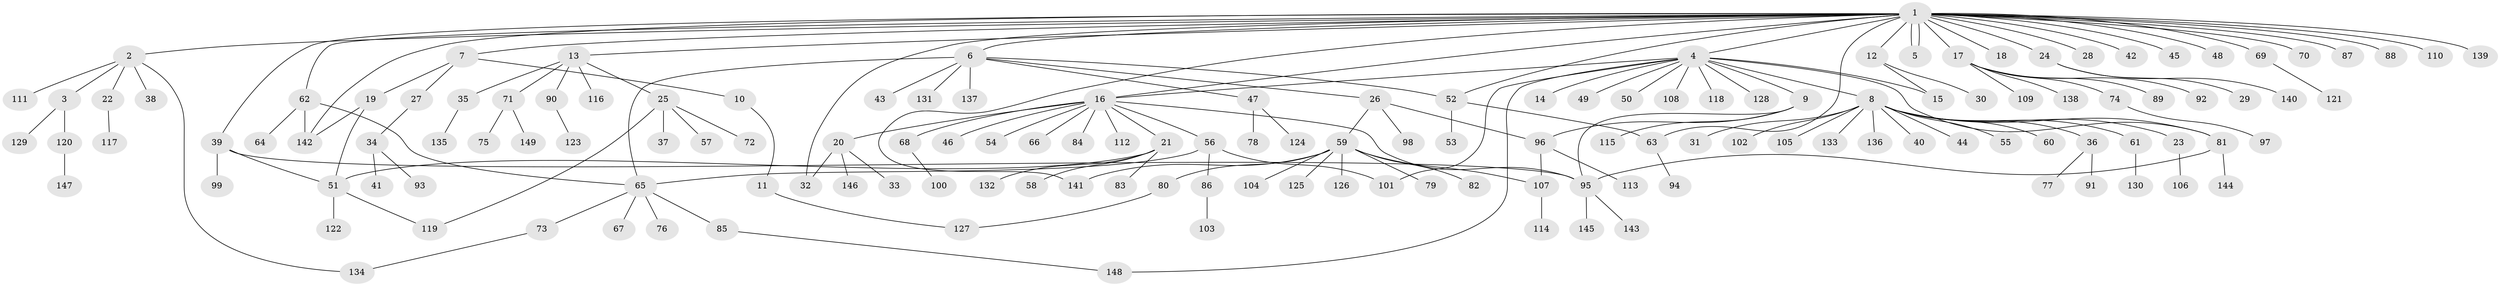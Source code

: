 // coarse degree distribution, {27: 0.011111111111111112, 5: 0.05555555555555555, 2: 0.2222222222222222, 13: 0.022222222222222223, 1: 0.5222222222222223, 7: 0.011111111111111112, 4: 0.05555555555555555, 3: 0.08888888888888889, 8: 0.011111111111111112}
// Generated by graph-tools (version 1.1) at 2025/50/03/04/25 22:50:32]
// undirected, 149 vertices, 172 edges
graph export_dot {
  node [color=gray90,style=filled];
  1;
  2;
  3;
  4;
  5;
  6;
  7;
  8;
  9;
  10;
  11;
  12;
  13;
  14;
  15;
  16;
  17;
  18;
  19;
  20;
  21;
  22;
  23;
  24;
  25;
  26;
  27;
  28;
  29;
  30;
  31;
  32;
  33;
  34;
  35;
  36;
  37;
  38;
  39;
  40;
  41;
  42;
  43;
  44;
  45;
  46;
  47;
  48;
  49;
  50;
  51;
  52;
  53;
  54;
  55;
  56;
  57;
  58;
  59;
  60;
  61;
  62;
  63;
  64;
  65;
  66;
  67;
  68;
  69;
  70;
  71;
  72;
  73;
  74;
  75;
  76;
  77;
  78;
  79;
  80;
  81;
  82;
  83;
  84;
  85;
  86;
  87;
  88;
  89;
  90;
  91;
  92;
  93;
  94;
  95;
  96;
  97;
  98;
  99;
  100;
  101;
  102;
  103;
  104;
  105;
  106;
  107;
  108;
  109;
  110;
  111;
  112;
  113;
  114;
  115;
  116;
  117;
  118;
  119;
  120;
  121;
  122;
  123;
  124;
  125;
  126;
  127;
  128;
  129;
  130;
  131;
  132;
  133;
  134;
  135;
  136;
  137;
  138;
  139;
  140;
  141;
  142;
  143;
  144;
  145;
  146;
  147;
  148;
  149;
  1 -- 2;
  1 -- 4;
  1 -- 5;
  1 -- 5;
  1 -- 6;
  1 -- 7;
  1 -- 12;
  1 -- 13;
  1 -- 16;
  1 -- 17;
  1 -- 18;
  1 -- 24;
  1 -- 28;
  1 -- 32;
  1 -- 39;
  1 -- 42;
  1 -- 45;
  1 -- 48;
  1 -- 52;
  1 -- 62;
  1 -- 63;
  1 -- 69;
  1 -- 70;
  1 -- 87;
  1 -- 88;
  1 -- 110;
  1 -- 139;
  1 -- 141;
  1 -- 142;
  2 -- 3;
  2 -- 22;
  2 -- 38;
  2 -- 111;
  2 -- 134;
  3 -- 120;
  3 -- 129;
  4 -- 8;
  4 -- 9;
  4 -- 14;
  4 -- 15;
  4 -- 16;
  4 -- 49;
  4 -- 50;
  4 -- 81;
  4 -- 101;
  4 -- 108;
  4 -- 118;
  4 -- 128;
  4 -- 148;
  6 -- 26;
  6 -- 43;
  6 -- 47;
  6 -- 52;
  6 -- 65;
  6 -- 131;
  6 -- 137;
  7 -- 10;
  7 -- 19;
  7 -- 27;
  8 -- 23;
  8 -- 31;
  8 -- 36;
  8 -- 40;
  8 -- 44;
  8 -- 55;
  8 -- 60;
  8 -- 61;
  8 -- 81;
  8 -- 102;
  8 -- 105;
  8 -- 133;
  8 -- 136;
  9 -- 95;
  9 -- 96;
  9 -- 115;
  10 -- 11;
  11 -- 127;
  12 -- 15;
  12 -- 30;
  13 -- 25;
  13 -- 35;
  13 -- 71;
  13 -- 90;
  13 -- 116;
  16 -- 20;
  16 -- 21;
  16 -- 46;
  16 -- 54;
  16 -- 56;
  16 -- 66;
  16 -- 68;
  16 -- 84;
  16 -- 95;
  16 -- 112;
  17 -- 74;
  17 -- 89;
  17 -- 92;
  17 -- 109;
  17 -- 138;
  19 -- 51;
  19 -- 142;
  20 -- 32;
  20 -- 33;
  20 -- 146;
  21 -- 51;
  21 -- 58;
  21 -- 83;
  21 -- 132;
  22 -- 117;
  23 -- 106;
  24 -- 29;
  24 -- 140;
  25 -- 37;
  25 -- 57;
  25 -- 72;
  25 -- 119;
  26 -- 59;
  26 -- 96;
  26 -- 98;
  27 -- 34;
  34 -- 41;
  34 -- 93;
  35 -- 135;
  36 -- 77;
  36 -- 91;
  39 -- 51;
  39 -- 95;
  39 -- 99;
  47 -- 78;
  47 -- 124;
  51 -- 119;
  51 -- 122;
  52 -- 53;
  52 -- 63;
  56 -- 65;
  56 -- 86;
  56 -- 101;
  59 -- 79;
  59 -- 80;
  59 -- 82;
  59 -- 104;
  59 -- 107;
  59 -- 125;
  59 -- 126;
  59 -- 141;
  61 -- 130;
  62 -- 64;
  62 -- 65;
  62 -- 142;
  63 -- 94;
  65 -- 67;
  65 -- 73;
  65 -- 76;
  65 -- 85;
  68 -- 100;
  69 -- 121;
  71 -- 75;
  71 -- 149;
  73 -- 134;
  74 -- 97;
  80 -- 127;
  81 -- 95;
  81 -- 144;
  85 -- 148;
  86 -- 103;
  90 -- 123;
  95 -- 143;
  95 -- 145;
  96 -- 107;
  96 -- 113;
  107 -- 114;
  120 -- 147;
}
